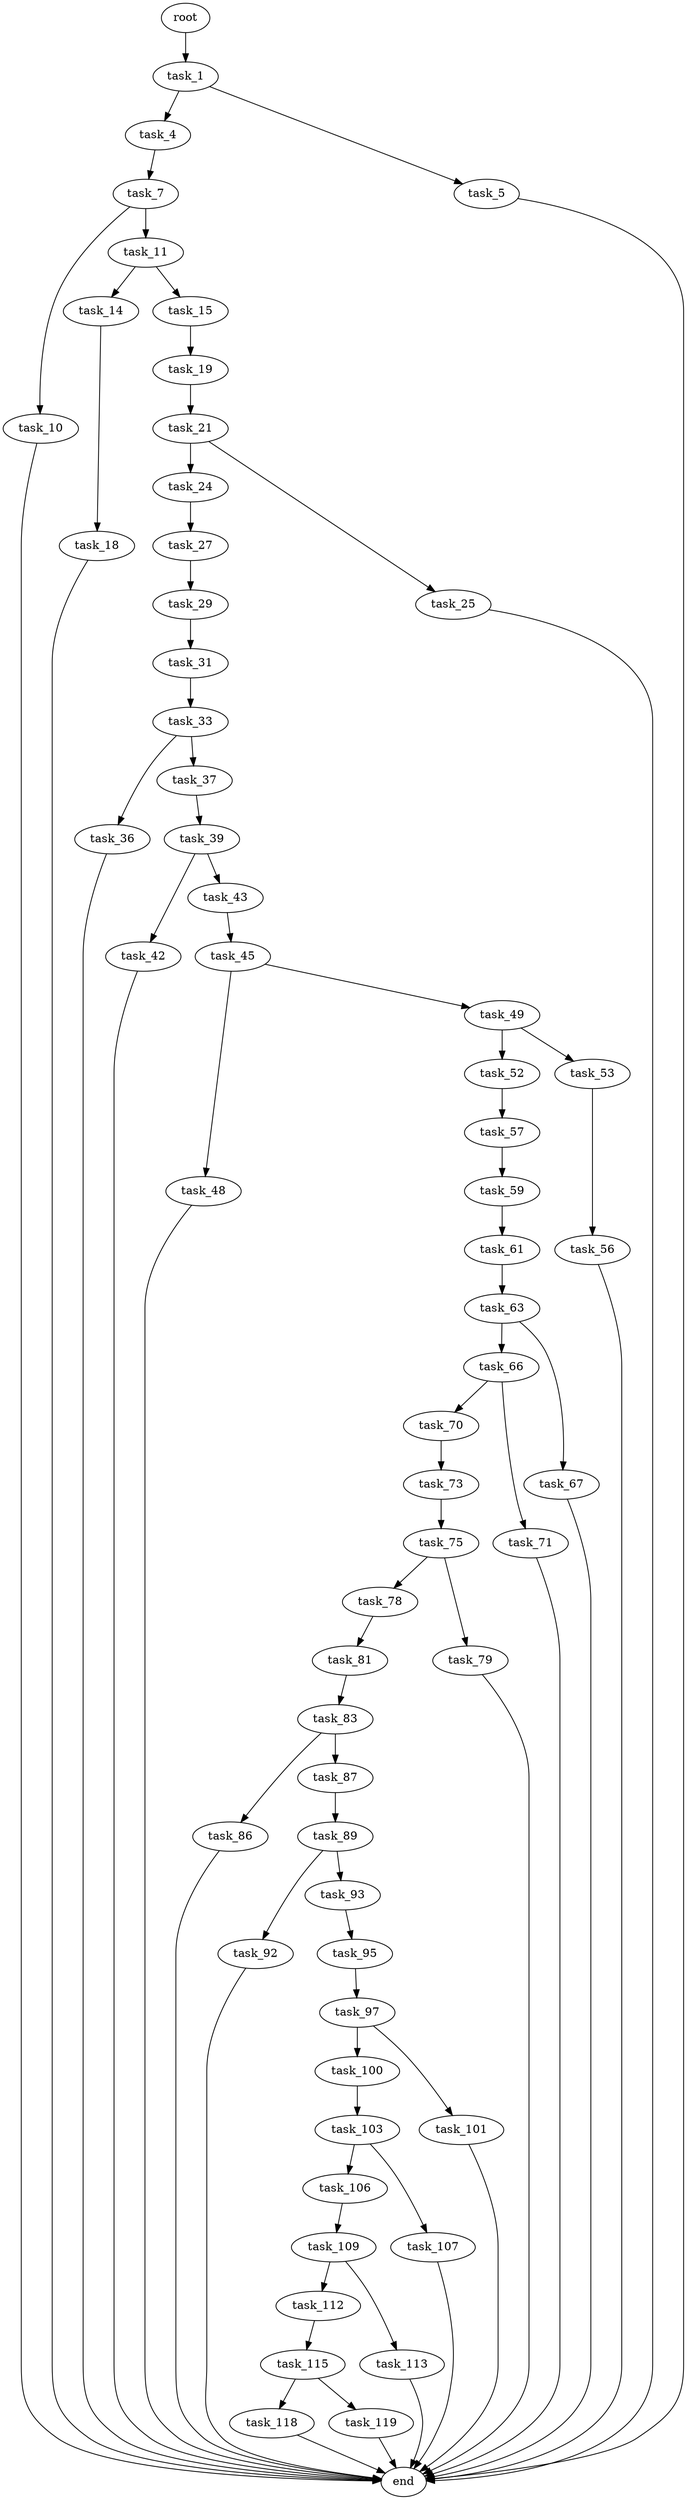 digraph G {
  root [size="0.000000"];
  task_1 [size="366679640484.000000"];
  task_4 [size="123314369095.000000"];
  task_5 [size="838076765522.000000"];
  task_7 [size="15210372076.000000"];
  end [size="0.000000"];
  task_10 [size="388437950812.000000"];
  task_11 [size="2258218567.000000"];
  task_14 [size="5412636922.000000"];
  task_15 [size="10354237461.000000"];
  task_18 [size="8589934592.000000"];
  task_19 [size="507000466750.000000"];
  task_21 [size="3868357107.000000"];
  task_24 [size="81791628287.000000"];
  task_25 [size="782757789696.000000"];
  task_27 [size="83835066907.000000"];
  task_29 [size="782757789696.000000"];
  task_31 [size="596009837620.000000"];
  task_33 [size="28991029248.000000"];
  task_36 [size="6077150160.000000"];
  task_37 [size="28220766356.000000"];
  task_39 [size="4511317268.000000"];
  task_42 [size="8589934592.000000"];
  task_43 [size="782757789696.000000"];
  task_45 [size="8589934592.000000"];
  task_48 [size="549755813888.000000"];
  task_49 [size="549755813888.000000"];
  task_52 [size="4017950658.000000"];
  task_53 [size="226368939654.000000"];
  task_57 [size="3722752432.000000"];
  task_56 [size="2119276724.000000"];
  task_59 [size="8589934592.000000"];
  task_61 [size="134217728000.000000"];
  task_63 [size="549755813888.000000"];
  task_66 [size="11356507603.000000"];
  task_67 [size="368293445632.000000"];
  task_70 [size="101818921098.000000"];
  task_71 [size="231928233984.000000"];
  task_73 [size="231928233984.000000"];
  task_75 [size="1073741824000.000000"];
  task_78 [size="8599678569.000000"];
  task_79 [size="6272733384.000000"];
  task_81 [size="68719476736.000000"];
  task_83 [size="400963812977.000000"];
  task_86 [size="1089022302.000000"];
  task_87 [size="50502549744.000000"];
  task_89 [size="13160277704.000000"];
  task_92 [size="788858590526.000000"];
  task_93 [size="111365153265.000000"];
  task_95 [size="9031701384.000000"];
  task_97 [size="43978945608.000000"];
  task_100 [size="8589934592.000000"];
  task_101 [size="407031873.000000"];
  task_103 [size="869192933610.000000"];
  task_106 [size="202697414923.000000"];
  task_107 [size="276159188355.000000"];
  task_109 [size="8589934592.000000"];
  task_112 [size="1073741824000.000000"];
  task_113 [size="9046422401.000000"];
  task_115 [size="8589934592.000000"];
  task_118 [size="429026112681.000000"];
  task_119 [size="68719476736.000000"];

  root -> task_1 [size="1.000000"];
  task_1 -> task_4 [size="838860800.000000"];
  task_1 -> task_5 [size="838860800.000000"];
  task_4 -> task_7 [size="209715200.000000"];
  task_5 -> end [size="1.000000"];
  task_7 -> task_10 [size="536870912.000000"];
  task_7 -> task_11 [size="536870912.000000"];
  task_10 -> end [size="1.000000"];
  task_11 -> task_14 [size="75497472.000000"];
  task_11 -> task_15 [size="75497472.000000"];
  task_14 -> task_18 [size="301989888.000000"];
  task_15 -> task_19 [size="411041792.000000"];
  task_18 -> end [size="1.000000"];
  task_19 -> task_21 [size="411041792.000000"];
  task_21 -> task_24 [size="75497472.000000"];
  task_21 -> task_25 [size="75497472.000000"];
  task_24 -> task_27 [size="75497472.000000"];
  task_25 -> end [size="1.000000"];
  task_27 -> task_29 [size="301989888.000000"];
  task_29 -> task_31 [size="679477248.000000"];
  task_31 -> task_33 [size="411041792.000000"];
  task_33 -> task_36 [size="75497472.000000"];
  task_33 -> task_37 [size="75497472.000000"];
  task_36 -> end [size="1.000000"];
  task_37 -> task_39 [size="838860800.000000"];
  task_39 -> task_42 [size="75497472.000000"];
  task_39 -> task_43 [size="75497472.000000"];
  task_42 -> end [size="1.000000"];
  task_43 -> task_45 [size="679477248.000000"];
  task_45 -> task_48 [size="33554432.000000"];
  task_45 -> task_49 [size="33554432.000000"];
  task_48 -> end [size="1.000000"];
  task_49 -> task_52 [size="536870912.000000"];
  task_49 -> task_53 [size="536870912.000000"];
  task_52 -> task_57 [size="75497472.000000"];
  task_53 -> task_56 [size="411041792.000000"];
  task_57 -> task_59 [size="209715200.000000"];
  task_56 -> end [size="1.000000"];
  task_59 -> task_61 [size="33554432.000000"];
  task_61 -> task_63 [size="209715200.000000"];
  task_63 -> task_66 [size="536870912.000000"];
  task_63 -> task_67 [size="536870912.000000"];
  task_66 -> task_70 [size="838860800.000000"];
  task_66 -> task_71 [size="838860800.000000"];
  task_67 -> end [size="1.000000"];
  task_70 -> task_73 [size="75497472.000000"];
  task_71 -> end [size="1.000000"];
  task_73 -> task_75 [size="301989888.000000"];
  task_75 -> task_78 [size="838860800.000000"];
  task_75 -> task_79 [size="838860800.000000"];
  task_78 -> task_81 [size="679477248.000000"];
  task_79 -> end [size="1.000000"];
  task_81 -> task_83 [size="134217728.000000"];
  task_83 -> task_86 [size="411041792.000000"];
  task_83 -> task_87 [size="411041792.000000"];
  task_86 -> end [size="1.000000"];
  task_87 -> task_89 [size="134217728.000000"];
  task_89 -> task_92 [size="679477248.000000"];
  task_89 -> task_93 [size="679477248.000000"];
  task_92 -> end [size="1.000000"];
  task_93 -> task_95 [size="301989888.000000"];
  task_95 -> task_97 [size="411041792.000000"];
  task_97 -> task_100 [size="134217728.000000"];
  task_97 -> task_101 [size="134217728.000000"];
  task_100 -> task_103 [size="33554432.000000"];
  task_101 -> end [size="1.000000"];
  task_103 -> task_106 [size="679477248.000000"];
  task_103 -> task_107 [size="679477248.000000"];
  task_106 -> task_109 [size="411041792.000000"];
  task_107 -> end [size="1.000000"];
  task_109 -> task_112 [size="33554432.000000"];
  task_109 -> task_113 [size="33554432.000000"];
  task_112 -> task_115 [size="838860800.000000"];
  task_113 -> end [size="1.000000"];
  task_115 -> task_118 [size="33554432.000000"];
  task_115 -> task_119 [size="33554432.000000"];
  task_118 -> end [size="1.000000"];
  task_119 -> end [size="1.000000"];
}
